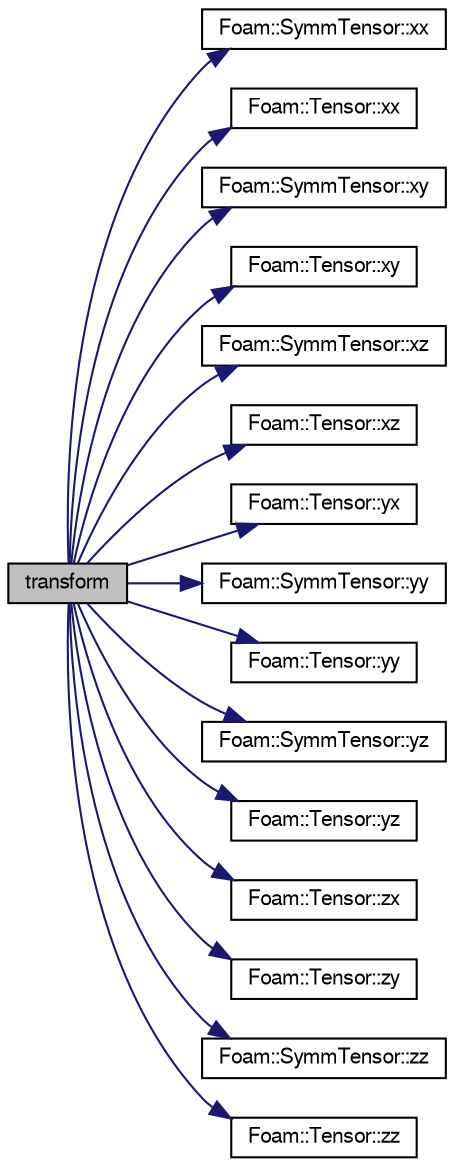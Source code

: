 digraph "transform"
{
  bgcolor="transparent";
  edge [fontname="FreeSans",fontsize="10",labelfontname="FreeSans",labelfontsize="10"];
  node [fontname="FreeSans",fontsize="10",shape=record];
  rankdir="LR";
  Node128761 [label="transform",height=0.2,width=0.4,color="black", fillcolor="grey75", style="filled", fontcolor="black"];
  Node128761 -> Node128762 [color="midnightblue",fontsize="10",style="solid",fontname="FreeSans"];
  Node128762 [label="Foam::SymmTensor::xx",height=0.2,width=0.4,color="black",URL="$a28270.html#a1b97c7c1ed81b4fb23da8dcb71a8cd2a"];
  Node128761 -> Node128763 [color="midnightblue",fontsize="10",style="solid",fontname="FreeSans"];
  Node128763 [label="Foam::Tensor::xx",height=0.2,width=0.4,color="black",URL="$a27634.html#a1b97c7c1ed81b4fb23da8dcb71a8cd2a"];
  Node128761 -> Node128764 [color="midnightblue",fontsize="10",style="solid",fontname="FreeSans"];
  Node128764 [label="Foam::SymmTensor::xy",height=0.2,width=0.4,color="black",URL="$a28270.html#aab470ae2a5eeac8c33a7b6abac6b39b3"];
  Node128761 -> Node128765 [color="midnightblue",fontsize="10",style="solid",fontname="FreeSans"];
  Node128765 [label="Foam::Tensor::xy",height=0.2,width=0.4,color="black",URL="$a27634.html#aab470ae2a5eeac8c33a7b6abac6b39b3"];
  Node128761 -> Node128766 [color="midnightblue",fontsize="10",style="solid",fontname="FreeSans"];
  Node128766 [label="Foam::SymmTensor::xz",height=0.2,width=0.4,color="black",URL="$a28270.html#a6c0a9bc605f3cfdfb3307b3dcf136f60"];
  Node128761 -> Node128767 [color="midnightblue",fontsize="10",style="solid",fontname="FreeSans"];
  Node128767 [label="Foam::Tensor::xz",height=0.2,width=0.4,color="black",URL="$a27634.html#a6c0a9bc605f3cfdfb3307b3dcf136f60"];
  Node128761 -> Node128768 [color="midnightblue",fontsize="10",style="solid",fontname="FreeSans"];
  Node128768 [label="Foam::Tensor::yx",height=0.2,width=0.4,color="black",URL="$a27634.html#a217bb42e2157c7914d7ebb0ffb730b7d"];
  Node128761 -> Node128769 [color="midnightblue",fontsize="10",style="solid",fontname="FreeSans"];
  Node128769 [label="Foam::SymmTensor::yy",height=0.2,width=0.4,color="black",URL="$a28270.html#aba9d77023a5662b9c2d3639d5de555a0"];
  Node128761 -> Node128770 [color="midnightblue",fontsize="10",style="solid",fontname="FreeSans"];
  Node128770 [label="Foam::Tensor::yy",height=0.2,width=0.4,color="black",URL="$a27634.html#aba9d77023a5662b9c2d3639d5de555a0"];
  Node128761 -> Node128771 [color="midnightblue",fontsize="10",style="solid",fontname="FreeSans"];
  Node128771 [label="Foam::SymmTensor::yz",height=0.2,width=0.4,color="black",URL="$a28270.html#a4a98b51ba7019e1cfffae8d321a823df"];
  Node128761 -> Node128772 [color="midnightblue",fontsize="10",style="solid",fontname="FreeSans"];
  Node128772 [label="Foam::Tensor::yz",height=0.2,width=0.4,color="black",URL="$a27634.html#a4a98b51ba7019e1cfffae8d321a823df"];
  Node128761 -> Node128773 [color="midnightblue",fontsize="10",style="solid",fontname="FreeSans"];
  Node128773 [label="Foam::Tensor::zx",height=0.2,width=0.4,color="black",URL="$a27634.html#ab7a45ba3b507f0b3f9d5c0bde184b151"];
  Node128761 -> Node128774 [color="midnightblue",fontsize="10",style="solid",fontname="FreeSans"];
  Node128774 [label="Foam::Tensor::zy",height=0.2,width=0.4,color="black",URL="$a27634.html#ab7ecfba4f263d0455d4ea82f590a2612"];
  Node128761 -> Node128775 [color="midnightblue",fontsize="10",style="solid",fontname="FreeSans"];
  Node128775 [label="Foam::SymmTensor::zz",height=0.2,width=0.4,color="black",URL="$a28270.html#a831c4848d01bfcc8d717b7ef92f2cd4b"];
  Node128761 -> Node128776 [color="midnightblue",fontsize="10",style="solid",fontname="FreeSans"];
  Node128776 [label="Foam::Tensor::zz",height=0.2,width=0.4,color="black",URL="$a27634.html#a831c4848d01bfcc8d717b7ef92f2cd4b"];
}
